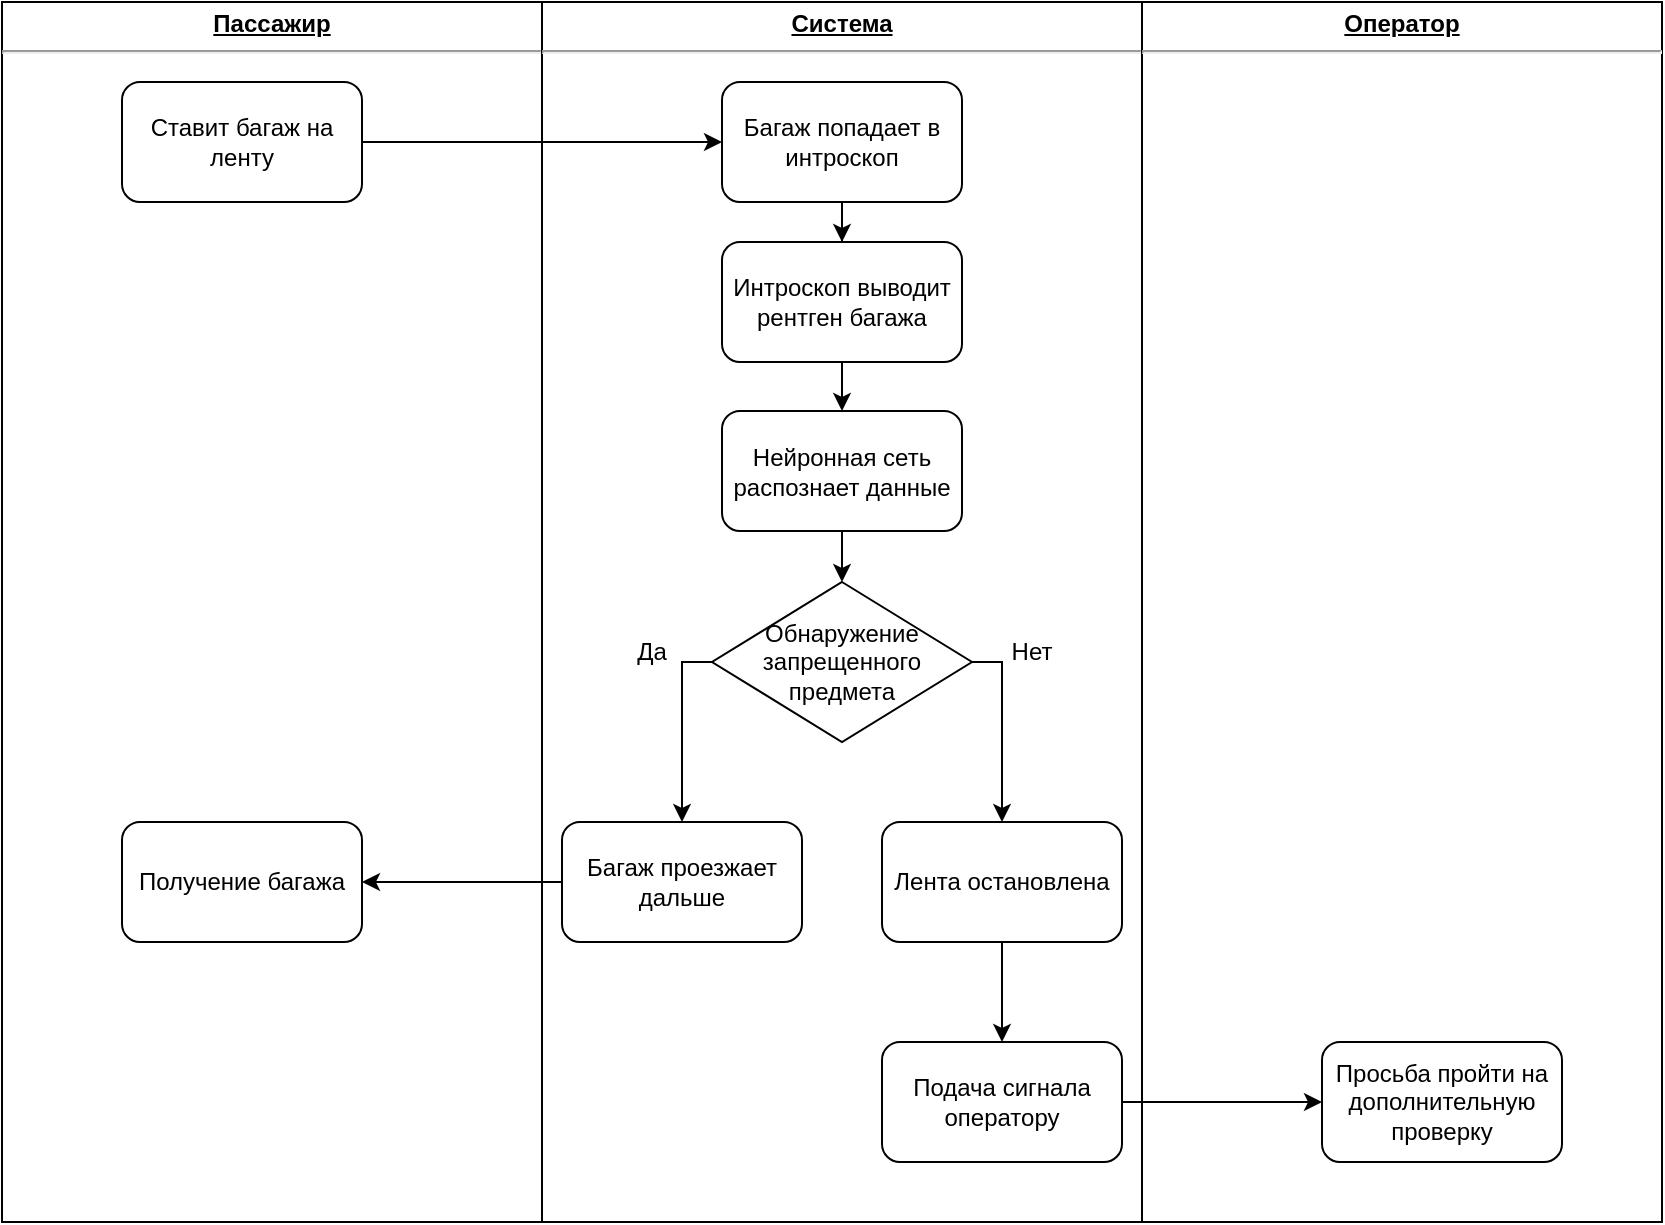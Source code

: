 <mxfile version="24.1.0" type="device">
  <diagram name="Страница — 1" id="aBlgG0OkX1dZGpy68Csk">
    <mxGraphModel dx="3635" dy="665" grid="1" gridSize="10" guides="1" tooltips="1" connect="1" arrows="1" fold="1" page="1" pageScale="1" pageWidth="1200" pageHeight="700" math="0" shadow="0">
      <root>
        <mxCell id="0" />
        <mxCell id="1" parent="0" />
        <mxCell id="moxnFNVGU6HGnPy6lsJy-12" value="&lt;p style=&quot;margin:0px;margin-top:4px;text-align:center;text-decoration:underline;&quot;&gt;&lt;b&gt;Пассажир&lt;/b&gt;&lt;/p&gt;&lt;hr&gt;&lt;p style=&quot;margin:0px;margin-left:8px;&quot;&gt;&lt;br&gt;&lt;/p&gt;" style="verticalAlign=top;align=left;overflow=fill;fontSize=12;fontFamily=Helvetica;html=1;whiteSpace=wrap;" parent="1" vertex="1">
          <mxGeometry x="-2360" y="45" width="270" height="610" as="geometry" />
        </mxCell>
        <mxCell id="moxnFNVGU6HGnPy6lsJy-11" value="&lt;p style=&quot;margin:0px;margin-top:4px;text-align:center;text-decoration:underline;&quot;&gt;&lt;b&gt;Система&lt;/b&gt;&lt;/p&gt;&lt;hr&gt;&lt;p style=&quot;margin:0px;margin-left:8px;&quot;&gt;&lt;br&gt;&lt;/p&gt;" style="verticalAlign=top;align=left;overflow=fill;fontSize=12;fontFamily=Helvetica;html=1;whiteSpace=wrap;" parent="1" vertex="1">
          <mxGeometry x="-2090" y="45" width="300" height="610" as="geometry" />
        </mxCell>
        <mxCell id="moxnFNVGU6HGnPy6lsJy-23" style="edgeStyle=orthogonalEdgeStyle;rounded=0;orthogonalLoop=1;jettySize=auto;html=1;" parent="1" source="moxnFNVGU6HGnPy6lsJy-7" target="moxnFNVGU6HGnPy6lsJy-13" edge="1">
          <mxGeometry relative="1" as="geometry" />
        </mxCell>
        <mxCell id="moxnFNVGU6HGnPy6lsJy-7" value="Ставит багаж на ленту" style="rounded=1;whiteSpace=wrap;html=1;" parent="1" vertex="1">
          <mxGeometry x="-2300" y="85" width="120" height="60" as="geometry" />
        </mxCell>
        <mxCell id="moxnFNVGU6HGnPy6lsJy-24" style="edgeStyle=orthogonalEdgeStyle;rounded=0;orthogonalLoop=1;jettySize=auto;html=1;" parent="1" source="moxnFNVGU6HGnPy6lsJy-13" target="moxnFNVGU6HGnPy6lsJy-14" edge="1">
          <mxGeometry relative="1" as="geometry" />
        </mxCell>
        <mxCell id="moxnFNVGU6HGnPy6lsJy-13" value="Багаж попадает в интроскоп" style="rounded=1;whiteSpace=wrap;html=1;" parent="1" vertex="1">
          <mxGeometry x="-2000" y="85" width="120" height="60" as="geometry" />
        </mxCell>
        <mxCell id="moxnFNVGU6HGnPy6lsJy-25" style="edgeStyle=orthogonalEdgeStyle;rounded=0;orthogonalLoop=1;jettySize=auto;html=1;" parent="1" source="moxnFNVGU6HGnPy6lsJy-14" target="moxnFNVGU6HGnPy6lsJy-15" edge="1">
          <mxGeometry relative="1" as="geometry" />
        </mxCell>
        <mxCell id="moxnFNVGU6HGnPy6lsJy-14" value="Интроскоп выводит рентген багажа" style="rounded=1;whiteSpace=wrap;html=1;" parent="1" vertex="1">
          <mxGeometry x="-2000" y="165" width="120" height="60" as="geometry" />
        </mxCell>
        <mxCell id="moxnFNVGU6HGnPy6lsJy-26" style="edgeStyle=orthogonalEdgeStyle;rounded=0;orthogonalLoop=1;jettySize=auto;html=1;" parent="1" source="moxnFNVGU6HGnPy6lsJy-15" target="moxnFNVGU6HGnPy6lsJy-17" edge="1">
          <mxGeometry relative="1" as="geometry" />
        </mxCell>
        <mxCell id="moxnFNVGU6HGnPy6lsJy-15" value="Нейронная сеть распознает данные" style="rounded=1;whiteSpace=wrap;html=1;" parent="1" vertex="1">
          <mxGeometry x="-2000" y="249.5" width="120" height="60" as="geometry" />
        </mxCell>
        <mxCell id="moxnFNVGU6HGnPy6lsJy-16" style="edgeStyle=orthogonalEdgeStyle;rounded=0;orthogonalLoop=1;jettySize=auto;html=1;exitX=0.5;exitY=1;exitDx=0;exitDy=0;" parent="1" source="moxnFNVGU6HGnPy6lsJy-13" target="moxnFNVGU6HGnPy6lsJy-13" edge="1">
          <mxGeometry relative="1" as="geometry" />
        </mxCell>
        <mxCell id="moxnFNVGU6HGnPy6lsJy-17" value="Обнаружение запрещенного предмета" style="rhombus;whiteSpace=wrap;html=1;" parent="1" vertex="1">
          <mxGeometry x="-2005" y="335" width="130" height="80" as="geometry" />
        </mxCell>
        <mxCell id="moxnFNVGU6HGnPy6lsJy-36" style="edgeStyle=orthogonalEdgeStyle;rounded=0;orthogonalLoop=1;jettySize=auto;html=1;" parent="1" source="moxnFNVGU6HGnPy6lsJy-27" target="moxnFNVGU6HGnPy6lsJy-35" edge="1">
          <mxGeometry relative="1" as="geometry" />
        </mxCell>
        <mxCell id="moxnFNVGU6HGnPy6lsJy-27" value="Багаж проезжает дальше" style="rounded=1;whiteSpace=wrap;html=1;" parent="1" vertex="1">
          <mxGeometry x="-2080" y="455" width="120" height="60" as="geometry" />
        </mxCell>
        <mxCell id="moxnFNVGU6HGnPy6lsJy-38" style="edgeStyle=orthogonalEdgeStyle;rounded=0;orthogonalLoop=1;jettySize=auto;html=1;" parent="1" source="moxnFNVGU6HGnPy6lsJy-28" target="moxnFNVGU6HGnPy6lsJy-37" edge="1">
          <mxGeometry relative="1" as="geometry" />
        </mxCell>
        <mxCell id="moxnFNVGU6HGnPy6lsJy-28" value="Лента остановлена" style="rounded=1;whiteSpace=wrap;html=1;" parent="1" vertex="1">
          <mxGeometry x="-1920" y="455" width="120" height="60" as="geometry" />
        </mxCell>
        <mxCell id="moxnFNVGU6HGnPy6lsJy-29" value="" style="endArrow=classic;html=1;rounded=0;exitX=0;exitY=0.5;exitDx=0;exitDy=0;entryX=0.5;entryY=0;entryDx=0;entryDy=0;" parent="1" source="moxnFNVGU6HGnPy6lsJy-17" target="moxnFNVGU6HGnPy6lsJy-27" edge="1">
          <mxGeometry width="50" height="50" relative="1" as="geometry">
            <mxPoint x="-1980" y="435" as="sourcePoint" />
            <mxPoint x="-1930" y="385" as="targetPoint" />
            <Array as="points">
              <mxPoint x="-2020" y="375" />
            </Array>
          </mxGeometry>
        </mxCell>
        <mxCell id="moxnFNVGU6HGnPy6lsJy-31" value="" style="endArrow=classic;html=1;rounded=0;exitX=1;exitY=0.5;exitDx=0;exitDy=0;entryX=0.5;entryY=0;entryDx=0;entryDy=0;" parent="1" source="moxnFNVGU6HGnPy6lsJy-17" target="moxnFNVGU6HGnPy6lsJy-28" edge="1">
          <mxGeometry width="50" height="50" relative="1" as="geometry">
            <mxPoint x="-1950" y="445" as="sourcePoint" />
            <mxPoint x="-1900" y="395" as="targetPoint" />
            <Array as="points">
              <mxPoint x="-1860" y="375" />
            </Array>
          </mxGeometry>
        </mxCell>
        <mxCell id="moxnFNVGU6HGnPy6lsJy-32" value="Да" style="text;html=1;strokeColor=none;fillColor=none;align=center;verticalAlign=middle;whiteSpace=wrap;rounded=0;" parent="1" vertex="1">
          <mxGeometry x="-2065" y="355" width="60" height="30" as="geometry" />
        </mxCell>
        <mxCell id="moxnFNVGU6HGnPy6lsJy-33" value="Нет" style="text;html=1;strokeColor=none;fillColor=none;align=center;verticalAlign=middle;whiteSpace=wrap;rounded=0;" parent="1" vertex="1">
          <mxGeometry x="-1875" y="355" width="60" height="30" as="geometry" />
        </mxCell>
        <mxCell id="moxnFNVGU6HGnPy6lsJy-34" value="&lt;p style=&quot;margin:0px;margin-top:4px;text-align:center;text-decoration:underline;&quot;&gt;&lt;b&gt;Оператор&lt;/b&gt;&lt;/p&gt;&lt;hr&gt;&lt;p style=&quot;margin:0px;margin-left:8px;&quot;&gt;&lt;br&gt;&lt;/p&gt;" style="verticalAlign=top;align=left;overflow=fill;fontSize=12;fontFamily=Helvetica;html=1;whiteSpace=wrap;" parent="1" vertex="1">
          <mxGeometry x="-1790" y="45" width="260" height="610" as="geometry" />
        </mxCell>
        <mxCell id="moxnFNVGU6HGnPy6lsJy-35" value="Получение багажа" style="rounded=1;whiteSpace=wrap;html=1;" parent="1" vertex="1">
          <mxGeometry x="-2300" y="455" width="120" height="60" as="geometry" />
        </mxCell>
        <mxCell id="moxnFNVGU6HGnPy6lsJy-40" style="edgeStyle=orthogonalEdgeStyle;rounded=0;orthogonalLoop=1;jettySize=auto;html=1;" parent="1" source="moxnFNVGU6HGnPy6lsJy-37" target="moxnFNVGU6HGnPy6lsJy-39" edge="1">
          <mxGeometry relative="1" as="geometry" />
        </mxCell>
        <mxCell id="moxnFNVGU6HGnPy6lsJy-37" value="Подача сигнала оператору" style="rounded=1;whiteSpace=wrap;html=1;" parent="1" vertex="1">
          <mxGeometry x="-1920" y="565" width="120" height="60" as="geometry" />
        </mxCell>
        <mxCell id="moxnFNVGU6HGnPy6lsJy-39" value="Просьба пройти на дополнительную проверку" style="rounded=1;whiteSpace=wrap;html=1;" parent="1" vertex="1">
          <mxGeometry x="-1700" y="565" width="120" height="60" as="geometry" />
        </mxCell>
      </root>
    </mxGraphModel>
  </diagram>
</mxfile>
